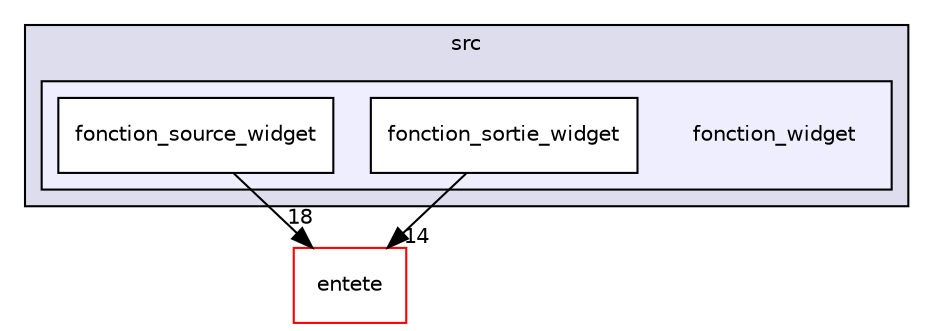 digraph "src/fonction_widget" {
  compound=true
  node [ fontsize="10", fontname="Helvetica"];
  edge [ labelfontsize="10", labelfontname="Helvetica"];
  subgraph clusterdir_68267d1309a1af8e8297ef4c3efbcdba {
    graph [ bgcolor="#ddddee", pencolor="black", label="src" fontname="Helvetica", fontsize="10", URL="dir_68267d1309a1af8e8297ef4c3efbcdba.html"]
  subgraph clusterdir_e5aa2608f4716029abc4a957d818839c {
    graph [ bgcolor="#eeeeff", pencolor="black", label="" URL="dir_e5aa2608f4716029abc4a957d818839c.html"];
    dir_e5aa2608f4716029abc4a957d818839c [shape=plaintext label="fonction_widget"];
    dir_2763fc64682238ec8455ad475383e579 [shape=box label="fonction_sortie_widget" color="black" fillcolor="white" style="filled" URL="dir_2763fc64682238ec8455ad475383e579.html"];
    dir_94f13320e15e33b547eca35b08fe1751 [shape=box label="fonction_source_widget" color="black" fillcolor="white" style="filled" URL="dir_94f13320e15e33b547eca35b08fe1751.html"];
  }
  }
  dir_2db5f1c5034b754c69755a32007f81b7 [shape=box label="entete" fillcolor="white" style="filled" color="red" URL="dir_2db5f1c5034b754c69755a32007f81b7.html"];
  dir_2763fc64682238ec8455ad475383e579->dir_2db5f1c5034b754c69755a32007f81b7 [headlabel="14", labeldistance=1.5 headhref="dir_000027_000001.html"];
  dir_94f13320e15e33b547eca35b08fe1751->dir_2db5f1c5034b754c69755a32007f81b7 [headlabel="18", labeldistance=1.5 headhref="dir_000028_000001.html"];
}
